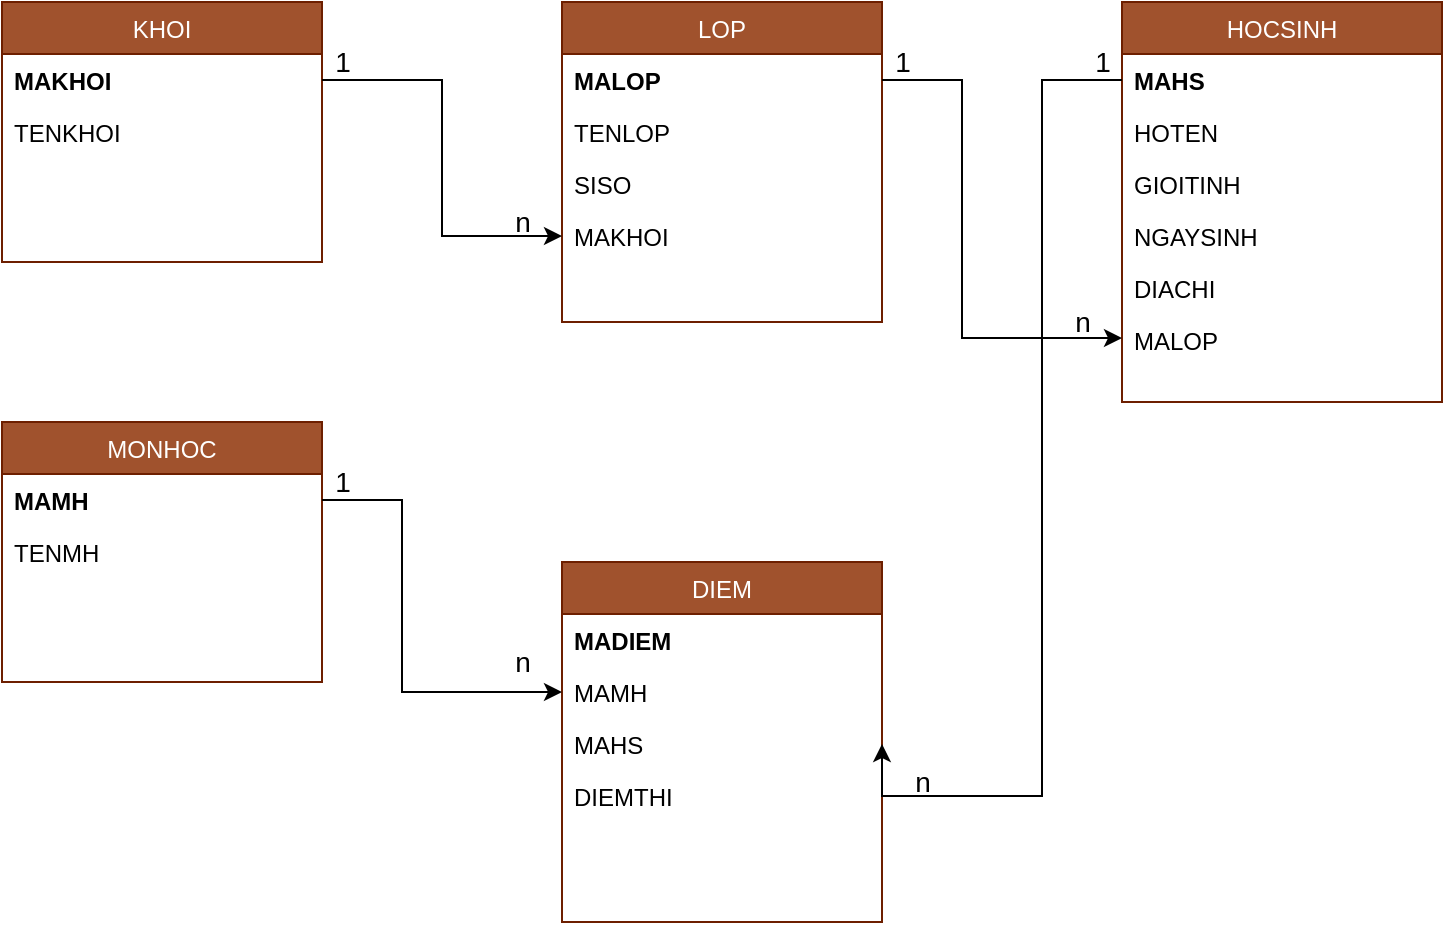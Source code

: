 <mxfile version="14.9.5" type="github">
  <diagram id="C5RBs43oDa-KdzZeNtuy" name="Page-1">
    <mxGraphModel dx="868" dy="450" grid="1" gridSize="10" guides="1" tooltips="1" connect="1" arrows="1" fold="1" page="1" pageScale="1" pageWidth="827" pageHeight="1169" math="0" shadow="0">
      <root>
        <mxCell id="WIyWlLk6GJQsqaUBKTNV-0" />
        <mxCell id="WIyWlLk6GJQsqaUBKTNV-1" parent="WIyWlLk6GJQsqaUBKTNV-0" />
        <mxCell id="zkfFHV4jXpPFQw0GAbJ--6" value="HOCSINH" style="swimlane;fontStyle=0;align=center;verticalAlign=top;childLayout=stackLayout;horizontal=1;startSize=26;horizontalStack=0;resizeParent=1;resizeLast=0;collapsible=1;marginBottom=0;rounded=0;shadow=0;strokeWidth=1;fillColor=#a0522d;strokeColor=#6D1F00;fontColor=#ffffff;" parent="WIyWlLk6GJQsqaUBKTNV-1" vertex="1">
          <mxGeometry x="640" y="160" width="160" height="200" as="geometry">
            <mxRectangle x="130" y="240" width="160" height="26" as="alternateBounds" />
          </mxGeometry>
        </mxCell>
        <mxCell id="zkfFHV4jXpPFQw0GAbJ--7" value="MAHS" style="text;align=left;verticalAlign=top;spacingLeft=4;spacingRight=4;overflow=hidden;rotatable=0;points=[[0,0.5],[1,0.5]];portConstraint=eastwest;fontStyle=1" parent="zkfFHV4jXpPFQw0GAbJ--6" vertex="1">
          <mxGeometry y="26" width="160" height="26" as="geometry" />
        </mxCell>
        <mxCell id="zkfFHV4jXpPFQw0GAbJ--8" value="HOTEN&#xa;" style="text;align=left;verticalAlign=top;spacingLeft=4;spacingRight=4;overflow=hidden;rotatable=0;points=[[0,0.5],[1,0.5]];portConstraint=eastwest;rounded=0;shadow=0;html=0;" parent="zkfFHV4jXpPFQw0GAbJ--6" vertex="1">
          <mxGeometry y="52" width="160" height="26" as="geometry" />
        </mxCell>
        <mxCell id="dQb28hrgcHQfAEs0m9Sr-2" value="GIOITINH" style="text;align=left;verticalAlign=top;spacingLeft=4;spacingRight=4;overflow=hidden;rotatable=0;points=[[0,0.5],[1,0.5]];portConstraint=eastwest;rounded=0;shadow=0;html=0;" parent="zkfFHV4jXpPFQw0GAbJ--6" vertex="1">
          <mxGeometry y="78" width="160" height="26" as="geometry" />
        </mxCell>
        <mxCell id="dQb28hrgcHQfAEs0m9Sr-3" value="NGAYSINH" style="text;align=left;verticalAlign=top;spacingLeft=4;spacingRight=4;overflow=hidden;rotatable=0;points=[[0,0.5],[1,0.5]];portConstraint=eastwest;rounded=0;shadow=0;html=0;" parent="zkfFHV4jXpPFQw0GAbJ--6" vertex="1">
          <mxGeometry y="104" width="160" height="26" as="geometry" />
        </mxCell>
        <mxCell id="dQb28hrgcHQfAEs0m9Sr-4" value="DIACHI" style="text;align=left;verticalAlign=top;spacingLeft=4;spacingRight=4;overflow=hidden;rotatable=0;points=[[0,0.5],[1,0.5]];portConstraint=eastwest;rounded=0;shadow=0;html=0;" parent="zkfFHV4jXpPFQw0GAbJ--6" vertex="1">
          <mxGeometry y="130" width="160" height="26" as="geometry" />
        </mxCell>
        <mxCell id="dQb28hrgcHQfAEs0m9Sr-5" value="MALOP" style="text;align=left;verticalAlign=top;spacingLeft=4;spacingRight=4;overflow=hidden;rotatable=0;points=[[0,0.5],[1,0.5]];portConstraint=eastwest;rounded=0;shadow=0;html=0;" parent="zkfFHV4jXpPFQw0GAbJ--6" vertex="1">
          <mxGeometry y="156" width="160" height="24" as="geometry" />
        </mxCell>
        <mxCell id="zkfFHV4jXpPFQw0GAbJ--17" value="DIEM" style="swimlane;fontStyle=0;align=center;verticalAlign=top;childLayout=stackLayout;horizontal=1;startSize=26;horizontalStack=0;resizeParent=1;resizeLast=0;collapsible=1;marginBottom=0;rounded=0;shadow=0;strokeWidth=1;fillColor=#a0522d;strokeColor=#6D1F00;fontColor=#ffffff;" parent="WIyWlLk6GJQsqaUBKTNV-1" vertex="1">
          <mxGeometry x="360" y="440" width="160" height="180" as="geometry">
            <mxRectangle x="550" y="140" width="160" height="26" as="alternateBounds" />
          </mxGeometry>
        </mxCell>
        <mxCell id="zkfFHV4jXpPFQw0GAbJ--18" value="MADIEM" style="text;align=left;verticalAlign=top;spacingLeft=4;spacingRight=4;overflow=hidden;rotatable=0;points=[[0,0.5],[1,0.5]];portConstraint=eastwest;fontStyle=1" parent="zkfFHV4jXpPFQw0GAbJ--17" vertex="1">
          <mxGeometry y="26" width="160" height="26" as="geometry" />
        </mxCell>
        <mxCell id="zkfFHV4jXpPFQw0GAbJ--19" value="MAMH" style="text;align=left;verticalAlign=top;spacingLeft=4;spacingRight=4;overflow=hidden;rotatable=0;points=[[0,0.5],[1,0.5]];portConstraint=eastwest;rounded=0;shadow=0;html=0;" parent="zkfFHV4jXpPFQw0GAbJ--17" vertex="1">
          <mxGeometry y="52" width="160" height="26" as="geometry" />
        </mxCell>
        <mxCell id="zkfFHV4jXpPFQw0GAbJ--21" value="MAHS" style="text;align=left;verticalAlign=top;spacingLeft=4;spacingRight=4;overflow=hidden;rotatable=0;points=[[0,0.5],[1,0.5]];portConstraint=eastwest;rounded=0;shadow=0;html=0;" parent="zkfFHV4jXpPFQw0GAbJ--17" vertex="1">
          <mxGeometry y="78" width="160" height="26" as="geometry" />
        </mxCell>
        <mxCell id="qH4t8IPwwAxoFYMwvziF-0" value="DIEMTHI" style="text;align=left;verticalAlign=top;spacingLeft=4;spacingRight=4;overflow=hidden;rotatable=0;points=[[0,0.5],[1,0.5]];portConstraint=eastwest;rounded=0;shadow=0;html=0;" parent="zkfFHV4jXpPFQw0GAbJ--17" vertex="1">
          <mxGeometry y="104" width="160" height="26" as="geometry" />
        </mxCell>
        <mxCell id="dQb28hrgcHQfAEs0m9Sr-8" value="LOP" style="swimlane;fontStyle=0;align=center;verticalAlign=top;childLayout=stackLayout;horizontal=1;startSize=26;horizontalStack=0;resizeParent=1;resizeLast=0;collapsible=1;marginBottom=0;rounded=0;shadow=0;strokeWidth=1;fillColor=#a0522d;strokeColor=#6D1F00;fontColor=#ffffff;" parent="WIyWlLk6GJQsqaUBKTNV-1" vertex="1">
          <mxGeometry x="360" y="160" width="160" height="160" as="geometry">
            <mxRectangle x="550" y="140" width="160" height="26" as="alternateBounds" />
          </mxGeometry>
        </mxCell>
        <mxCell id="dQb28hrgcHQfAEs0m9Sr-9" value="MALOP" style="text;align=left;verticalAlign=top;spacingLeft=4;spacingRight=4;overflow=hidden;rotatable=0;points=[[0,0.5],[1,0.5]];portConstraint=eastwest;fontStyle=1" parent="dQb28hrgcHQfAEs0m9Sr-8" vertex="1">
          <mxGeometry y="26" width="160" height="26" as="geometry" />
        </mxCell>
        <mxCell id="dQb28hrgcHQfAEs0m9Sr-10" value="TENLOP" style="text;align=left;verticalAlign=top;spacingLeft=4;spacingRight=4;overflow=hidden;rotatable=0;points=[[0,0.5],[1,0.5]];portConstraint=eastwest;rounded=0;shadow=0;html=0;" parent="dQb28hrgcHQfAEs0m9Sr-8" vertex="1">
          <mxGeometry y="52" width="160" height="26" as="geometry" />
        </mxCell>
        <mxCell id="dQb28hrgcHQfAEs0m9Sr-11" value="SISO" style="text;align=left;verticalAlign=top;spacingLeft=4;spacingRight=4;overflow=hidden;rotatable=0;points=[[0,0.5],[1,0.5]];portConstraint=eastwest;rounded=0;shadow=0;html=0;" parent="dQb28hrgcHQfAEs0m9Sr-8" vertex="1">
          <mxGeometry y="78" width="160" height="26" as="geometry" />
        </mxCell>
        <mxCell id="dQb28hrgcHQfAEs0m9Sr-12" value="MAKHOI" style="text;align=left;verticalAlign=top;spacingLeft=4;spacingRight=4;overflow=hidden;rotatable=0;points=[[0,0.5],[1,0.5]];portConstraint=eastwest;rounded=0;shadow=0;html=0;" parent="dQb28hrgcHQfAEs0m9Sr-8" vertex="1">
          <mxGeometry y="104" width="160" height="26" as="geometry" />
        </mxCell>
        <mxCell id="dQb28hrgcHQfAEs0m9Sr-13" value="KHOI" style="swimlane;fontStyle=0;align=center;verticalAlign=top;childLayout=stackLayout;horizontal=1;startSize=26;horizontalStack=0;resizeParent=1;resizeLast=0;collapsible=1;marginBottom=0;rounded=0;shadow=0;strokeWidth=1;fillColor=#a0522d;strokeColor=#6D1F00;fontColor=#ffffff;" parent="WIyWlLk6GJQsqaUBKTNV-1" vertex="1">
          <mxGeometry x="80" y="160" width="160" height="130" as="geometry">
            <mxRectangle x="550" y="140" width="160" height="26" as="alternateBounds" />
          </mxGeometry>
        </mxCell>
        <mxCell id="dQb28hrgcHQfAEs0m9Sr-14" value="MAKHOI" style="text;align=left;verticalAlign=top;spacingLeft=4;spacingRight=4;overflow=hidden;rotatable=0;points=[[0,0.5],[1,0.5]];portConstraint=eastwest;fontStyle=1" parent="dQb28hrgcHQfAEs0m9Sr-13" vertex="1">
          <mxGeometry y="26" width="160" height="26" as="geometry" />
        </mxCell>
        <mxCell id="dQb28hrgcHQfAEs0m9Sr-15" value="TENKHOI" style="text;align=left;verticalAlign=top;spacingLeft=4;spacingRight=4;overflow=hidden;rotatable=0;points=[[0,0.5],[1,0.5]];portConstraint=eastwest;rounded=0;shadow=0;html=0;" parent="dQb28hrgcHQfAEs0m9Sr-13" vertex="1">
          <mxGeometry y="52" width="160" height="26" as="geometry" />
        </mxCell>
        <mxCell id="dQb28hrgcHQfAEs0m9Sr-18" value="MONHOC" style="swimlane;fontStyle=0;align=center;verticalAlign=top;childLayout=stackLayout;horizontal=1;startSize=26;horizontalStack=0;resizeParent=1;resizeLast=0;collapsible=1;marginBottom=0;rounded=0;shadow=0;strokeWidth=1;fillColor=#a0522d;strokeColor=#6D1F00;fontColor=#ffffff;" parent="WIyWlLk6GJQsqaUBKTNV-1" vertex="1">
          <mxGeometry x="80" y="370" width="160" height="130" as="geometry">
            <mxRectangle x="550" y="140" width="160" height="26" as="alternateBounds" />
          </mxGeometry>
        </mxCell>
        <mxCell id="dQb28hrgcHQfAEs0m9Sr-19" value="MAMH" style="text;align=left;verticalAlign=top;spacingLeft=4;spacingRight=4;overflow=hidden;rotatable=0;points=[[0,0.5],[1,0.5]];portConstraint=eastwest;fontStyle=1" parent="dQb28hrgcHQfAEs0m9Sr-18" vertex="1">
          <mxGeometry y="26" width="160" height="26" as="geometry" />
        </mxCell>
        <mxCell id="dQb28hrgcHQfAEs0m9Sr-20" value="TENMH" style="text;align=left;verticalAlign=top;spacingLeft=4;spacingRight=4;overflow=hidden;rotatable=0;points=[[0,0.5],[1,0.5]];portConstraint=eastwest;rounded=0;shadow=0;html=0;" parent="dQb28hrgcHQfAEs0m9Sr-18" vertex="1">
          <mxGeometry y="52" width="160" height="26" as="geometry" />
        </mxCell>
        <mxCell id="dQb28hrgcHQfAEs0m9Sr-34" style="edgeStyle=orthogonalEdgeStyle;rounded=0;orthogonalLoop=1;jettySize=auto;html=1;exitX=1;exitY=0.5;exitDx=0;exitDy=0;entryX=0;entryY=0.5;entryDx=0;entryDy=0;" parent="WIyWlLk6GJQsqaUBKTNV-1" source="dQb28hrgcHQfAEs0m9Sr-14" target="dQb28hrgcHQfAEs0m9Sr-12" edge="1">
          <mxGeometry relative="1" as="geometry">
            <mxPoint x="320" y="280" as="targetPoint" />
          </mxGeometry>
        </mxCell>
        <mxCell id="dQb28hrgcHQfAEs0m9Sr-35" value="1" style="text;html=1;align=center;verticalAlign=middle;resizable=0;points=[];autosize=1;strokeColor=none;fontSize=14;" parent="WIyWlLk6GJQsqaUBKTNV-1" vertex="1">
          <mxGeometry x="240" y="180" width="20" height="20" as="geometry" />
        </mxCell>
        <mxCell id="dQb28hrgcHQfAEs0m9Sr-36" value="n" style="text;html=1;align=center;verticalAlign=middle;resizable=0;points=[];autosize=1;strokeColor=none;strokeWidth=1;fontSize=14;" parent="WIyWlLk6GJQsqaUBKTNV-1" vertex="1">
          <mxGeometry x="330" y="260" width="20" height="20" as="geometry" />
        </mxCell>
        <mxCell id="dQb28hrgcHQfAEs0m9Sr-37" style="edgeStyle=orthogonalEdgeStyle;rounded=0;orthogonalLoop=1;jettySize=auto;html=1;exitX=1;exitY=0.5;exitDx=0;exitDy=0;entryX=0;entryY=0.5;entryDx=0;entryDy=0;fontSize=14;" parent="WIyWlLk6GJQsqaUBKTNV-1" source="dQb28hrgcHQfAEs0m9Sr-9" target="dQb28hrgcHQfAEs0m9Sr-5" edge="1">
          <mxGeometry relative="1" as="geometry">
            <Array as="points">
              <mxPoint x="560" y="199" />
              <mxPoint x="560" y="328" />
            </Array>
          </mxGeometry>
        </mxCell>
        <mxCell id="dQb28hrgcHQfAEs0m9Sr-38" value="1" style="text;html=1;align=center;verticalAlign=middle;resizable=0;points=[];autosize=1;strokeColor=none;fontSize=14;" parent="WIyWlLk6GJQsqaUBKTNV-1" vertex="1">
          <mxGeometry x="520" y="180" width="20" height="20" as="geometry" />
        </mxCell>
        <mxCell id="dQb28hrgcHQfAEs0m9Sr-39" value="n" style="text;html=1;align=center;verticalAlign=middle;resizable=0;points=[];autosize=1;strokeColor=none;strokeWidth=1;fontSize=14;" parent="WIyWlLk6GJQsqaUBKTNV-1" vertex="1">
          <mxGeometry x="610" y="310" width="20" height="20" as="geometry" />
        </mxCell>
        <mxCell id="dQb28hrgcHQfAEs0m9Sr-43" value="1" style="text;html=1;align=center;verticalAlign=middle;resizable=0;points=[];autosize=1;strokeColor=none;fontSize=14;" parent="WIyWlLk6GJQsqaUBKTNV-1" vertex="1">
          <mxGeometry x="620" y="180" width="20" height="20" as="geometry" />
        </mxCell>
        <mxCell id="dQb28hrgcHQfAEs0m9Sr-45" value="1" style="text;html=1;align=center;verticalAlign=middle;resizable=0;points=[];autosize=1;strokeColor=none;fontSize=14;" parent="WIyWlLk6GJQsqaUBKTNV-1" vertex="1">
          <mxGeometry x="240" y="390" width="20" height="20" as="geometry" />
        </mxCell>
        <mxCell id="dQb28hrgcHQfAEs0m9Sr-47" value="n" style="text;html=1;align=center;verticalAlign=middle;resizable=0;points=[];autosize=1;strokeColor=none;strokeWidth=1;fontSize=14;" parent="WIyWlLk6GJQsqaUBKTNV-1" vertex="1">
          <mxGeometry x="330" y="480" width="20" height="20" as="geometry" />
        </mxCell>
        <mxCell id="dQb28hrgcHQfAEs0m9Sr-51" value="n" style="text;html=1;align=center;verticalAlign=middle;resizable=0;points=[];autosize=1;strokeColor=none;strokeWidth=1;fontSize=14;" parent="WIyWlLk6GJQsqaUBKTNV-1" vertex="1">
          <mxGeometry x="530" y="540" width="20" height="20" as="geometry" />
        </mxCell>
        <mxCell id="dQb28hrgcHQfAEs0m9Sr-54" style="edgeStyle=orthogonalEdgeStyle;rounded=0;orthogonalLoop=1;jettySize=auto;html=1;exitX=0;exitY=0.5;exitDx=0;exitDy=0;entryX=1;entryY=0.5;entryDx=0;entryDy=0;fontSize=14;spacing=2;" parent="WIyWlLk6GJQsqaUBKTNV-1" source="zkfFHV4jXpPFQw0GAbJ--7" target="zkfFHV4jXpPFQw0GAbJ--21" edge="1">
          <mxGeometry relative="1" as="geometry">
            <Array as="points">
              <mxPoint x="600" y="199" />
              <mxPoint x="600" y="557" />
            </Array>
          </mxGeometry>
        </mxCell>
        <mxCell id="s3oHomFm0lgaWLuYgIUG-0" style="edgeStyle=orthogonalEdgeStyle;rounded=0;orthogonalLoop=1;jettySize=auto;html=1;exitX=1;exitY=0.5;exitDx=0;exitDy=0;entryX=0;entryY=0.5;entryDx=0;entryDy=0;" parent="WIyWlLk6GJQsqaUBKTNV-1" source="dQb28hrgcHQfAEs0m9Sr-19" target="zkfFHV4jXpPFQw0GAbJ--19" edge="1">
          <mxGeometry relative="1" as="geometry">
            <Array as="points">
              <mxPoint x="280" y="409" />
              <mxPoint x="280" y="505" />
            </Array>
          </mxGeometry>
        </mxCell>
      </root>
    </mxGraphModel>
  </diagram>
</mxfile>

